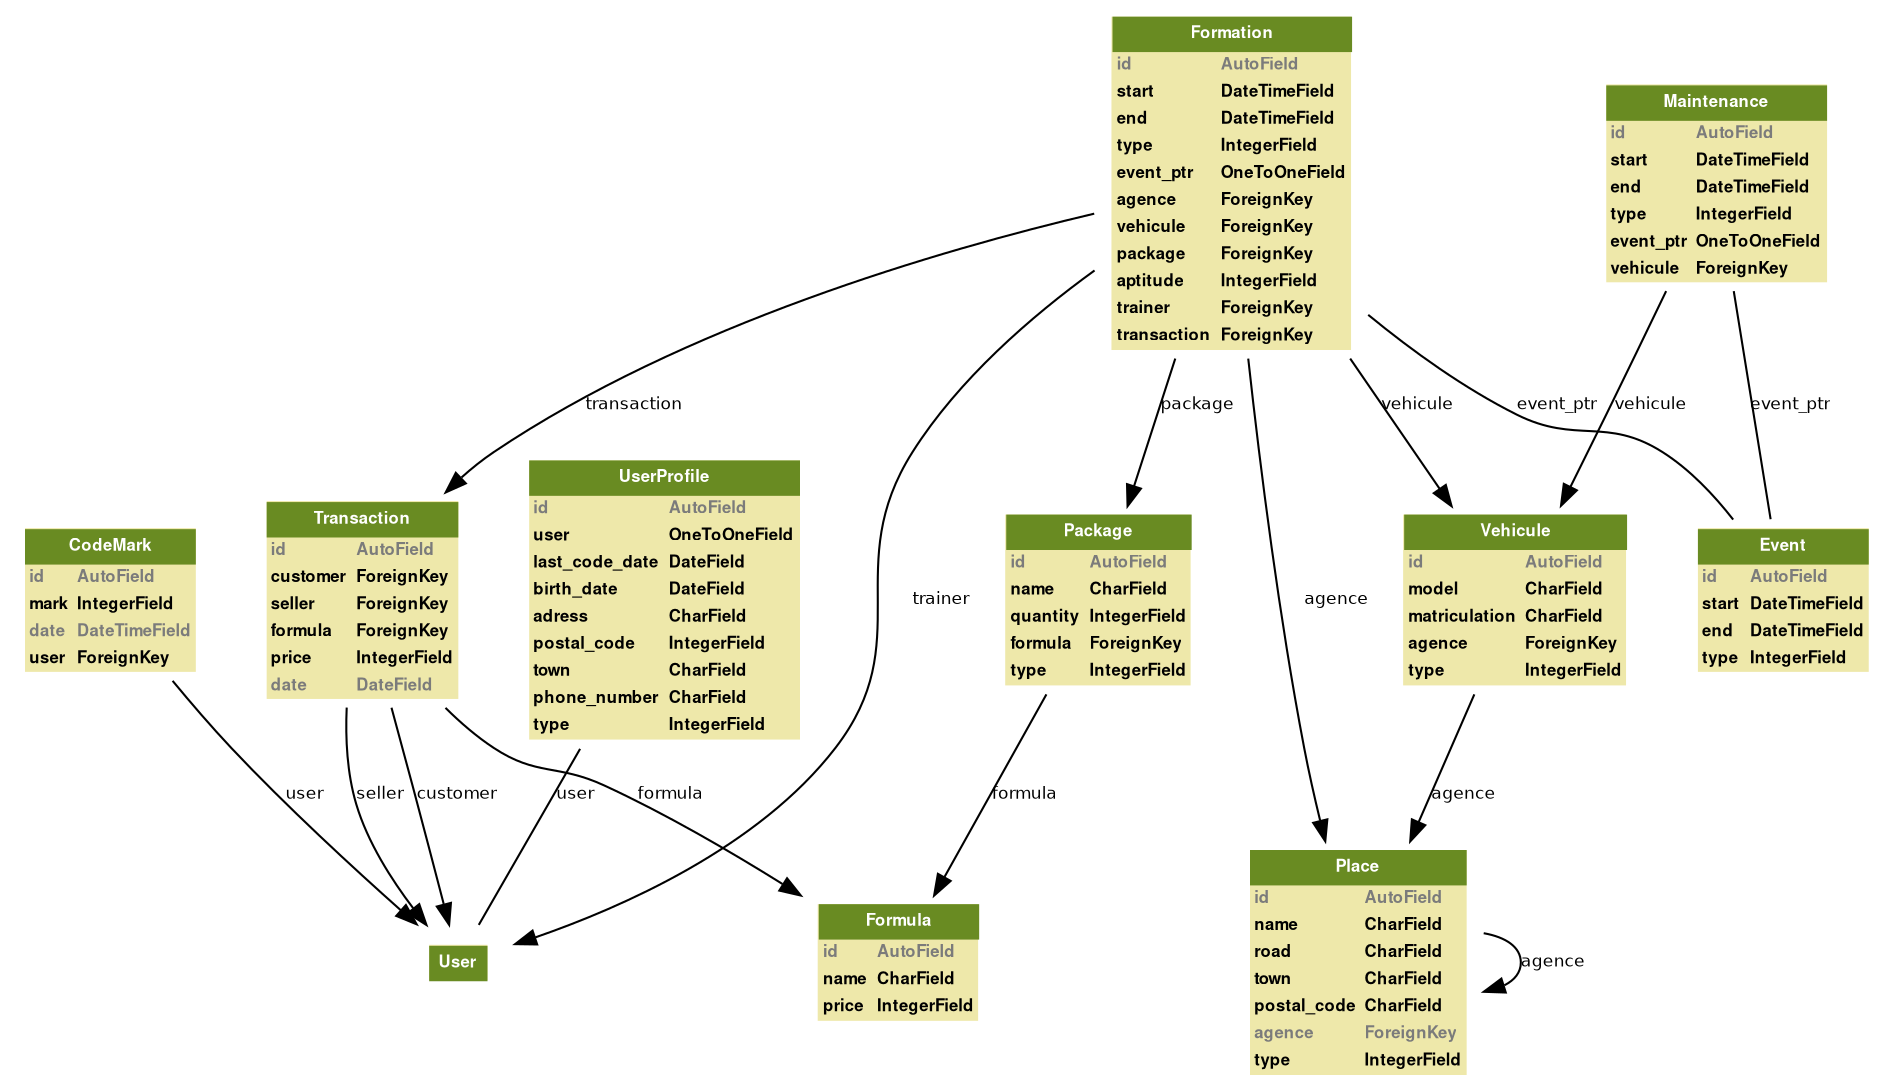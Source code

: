 
digraph name {
  fontname = "Helvetica"
  fontsize = 8

  node [
    fontname = "Helvetica"
    fontsize = 8
    shape = "plaintext"
  ]
  edge [
    fontname = "Helvetica"
    fontsize = 8
  ]






    jjhecdriverschool_common_models_UserProfile [label=<
    <TABLE BGCOLOR="palegoldenrod" BORDER="0" CELLBORDER="0" CELLSPACING="0">
     <TR><TD COLSPAN="2" CELLPADDING="4" ALIGN="CENTER" BGCOLOR="olivedrab4"
     ><FONT FACE="Helvetica Bold" COLOR="white"
     >UserProfile</FONT></TD></TR>



        <TR><TD ALIGN="LEFT" BORDER="0"
        ><FONT COLOR="#7B7B7B" FACE="Helvetica Bold">id</FONT
        ></TD>
        <TD ALIGN="LEFT"
        ><FONT COLOR="#7B7B7B" FACE="Helvetica Bold">AutoField</FONT
        ></TD></TR>

        <TR><TD ALIGN="LEFT" BORDER="0"
        ><FONT FACE="Helvetica Bold">user</FONT
        ></TD>
        <TD ALIGN="LEFT"
        ><FONT FACE="Helvetica Bold">OneToOneField</FONT
        ></TD></TR>

        <TR><TD ALIGN="LEFT" BORDER="0"
        ><FONT FACE="Helvetica Bold">last_code_date</FONT
        ></TD>
        <TD ALIGN="LEFT"
        ><FONT FACE="Helvetica Bold">DateField</FONT
        ></TD></TR>

        <TR><TD ALIGN="LEFT" BORDER="0"
        ><FONT FACE="Helvetica Bold">birth_date</FONT
        ></TD>
        <TD ALIGN="LEFT"
        ><FONT FACE="Helvetica Bold">DateField</FONT
        ></TD></TR>

        <TR><TD ALIGN="LEFT" BORDER="0"
        ><FONT FACE="Helvetica Bold">adress</FONT
        ></TD>
        <TD ALIGN="LEFT"
        ><FONT FACE="Helvetica Bold">CharField</FONT
        ></TD></TR>

        <TR><TD ALIGN="LEFT" BORDER="0"
        ><FONT FACE="Helvetica Bold">postal_code</FONT
        ></TD>
        <TD ALIGN="LEFT"
        ><FONT FACE="Helvetica Bold">IntegerField</FONT
        ></TD></TR>

        <TR><TD ALIGN="LEFT" BORDER="0"
        ><FONT FACE="Helvetica Bold">town</FONT
        ></TD>
        <TD ALIGN="LEFT"
        ><FONT FACE="Helvetica Bold">CharField</FONT
        ></TD></TR>

        <TR><TD ALIGN="LEFT" BORDER="0"
        ><FONT FACE="Helvetica Bold">phone_number</FONT
        ></TD>
        <TD ALIGN="LEFT"
        ><FONT FACE="Helvetica Bold">CharField</FONT
        ></TD></TR>

        <TR><TD ALIGN="LEFT" BORDER="0"
        ><FONT FACE="Helvetica Bold">type</FONT
        ></TD>
        <TD ALIGN="LEFT"
        ><FONT FACE="Helvetica Bold">IntegerField</FONT
        ></TD></TR>


    </TABLE>
    >]

    jjhecdriverschool_common_models_Place [label=<
    <TABLE BGCOLOR="palegoldenrod" BORDER="0" CELLBORDER="0" CELLSPACING="0">
     <TR><TD COLSPAN="2" CELLPADDING="4" ALIGN="CENTER" BGCOLOR="olivedrab4"
     ><FONT FACE="Helvetica Bold" COLOR="white"
     >Place</FONT></TD></TR>



        <TR><TD ALIGN="LEFT" BORDER="0"
        ><FONT COLOR="#7B7B7B" FACE="Helvetica Bold">id</FONT
        ></TD>
        <TD ALIGN="LEFT"
        ><FONT COLOR="#7B7B7B" FACE="Helvetica Bold">AutoField</FONT
        ></TD></TR>

        <TR><TD ALIGN="LEFT" BORDER="0"
        ><FONT FACE="Helvetica Bold">name</FONT
        ></TD>
        <TD ALIGN="LEFT"
        ><FONT FACE="Helvetica Bold">CharField</FONT
        ></TD></TR>

        <TR><TD ALIGN="LEFT" BORDER="0"
        ><FONT FACE="Helvetica Bold">road</FONT
        ></TD>
        <TD ALIGN="LEFT"
        ><FONT FACE="Helvetica Bold">CharField</FONT
        ></TD></TR>

        <TR><TD ALIGN="LEFT" BORDER="0"
        ><FONT FACE="Helvetica Bold">town</FONT
        ></TD>
        <TD ALIGN="LEFT"
        ><FONT FACE="Helvetica Bold">CharField</FONT
        ></TD></TR>

        <TR><TD ALIGN="LEFT" BORDER="0"
        ><FONT FACE="Helvetica Bold">postal_code</FONT
        ></TD>
        <TD ALIGN="LEFT"
        ><FONT FACE="Helvetica Bold">CharField</FONT
        ></TD></TR>

        <TR><TD ALIGN="LEFT" BORDER="0"
        ><FONT COLOR="#7B7B7B" FACE="Helvetica Bold">agence</FONT
        ></TD>
        <TD ALIGN="LEFT"
        ><FONT COLOR="#7B7B7B" FACE="Helvetica Bold">ForeignKey</FONT
        ></TD></TR>

        <TR><TD ALIGN="LEFT" BORDER="0"
        ><FONT FACE="Helvetica Bold">type</FONT
        ></TD>
        <TD ALIGN="LEFT"
        ><FONT FACE="Helvetica Bold">IntegerField</FONT
        ></TD></TR>


    </TABLE>
    >]

    jjhecdriverschool_common_models_Formula [label=<
    <TABLE BGCOLOR="palegoldenrod" BORDER="0" CELLBORDER="0" CELLSPACING="0">
     <TR><TD COLSPAN="2" CELLPADDING="4" ALIGN="CENTER" BGCOLOR="olivedrab4"
     ><FONT FACE="Helvetica Bold" COLOR="white"
     >Formula</FONT></TD></TR>



        <TR><TD ALIGN="LEFT" BORDER="0"
        ><FONT COLOR="#7B7B7B" FACE="Helvetica Bold">id</FONT
        ></TD>
        <TD ALIGN="LEFT"
        ><FONT COLOR="#7B7B7B" FACE="Helvetica Bold">AutoField</FONT
        ></TD></TR>

        <TR><TD ALIGN="LEFT" BORDER="0"
        ><FONT FACE="Helvetica Bold">name</FONT
        ></TD>
        <TD ALIGN="LEFT"
        ><FONT FACE="Helvetica Bold">CharField</FONT
        ></TD></TR>

        <TR><TD ALIGN="LEFT" BORDER="0"
        ><FONT FACE="Helvetica Bold">price</FONT
        ></TD>
        <TD ALIGN="LEFT"
        ><FONT FACE="Helvetica Bold">IntegerField</FONT
        ></TD></TR>


    </TABLE>
    >]

    jjhecdriverschool_common_models_Transaction [label=<
    <TABLE BGCOLOR="palegoldenrod" BORDER="0" CELLBORDER="0" CELLSPACING="0">
     <TR><TD COLSPAN="2" CELLPADDING="4" ALIGN="CENTER" BGCOLOR="olivedrab4"
     ><FONT FACE="Helvetica Bold" COLOR="white"
     >Transaction</FONT></TD></TR>



        <TR><TD ALIGN="LEFT" BORDER="0"
        ><FONT COLOR="#7B7B7B" FACE="Helvetica Bold">id</FONT
        ></TD>
        <TD ALIGN="LEFT"
        ><FONT COLOR="#7B7B7B" FACE="Helvetica Bold">AutoField</FONT
        ></TD></TR>

        <TR><TD ALIGN="LEFT" BORDER="0"
        ><FONT FACE="Helvetica Bold">customer</FONT
        ></TD>
        <TD ALIGN="LEFT"
        ><FONT FACE="Helvetica Bold">ForeignKey</FONT
        ></TD></TR>

        <TR><TD ALIGN="LEFT" BORDER="0"
        ><FONT FACE="Helvetica Bold">seller</FONT
        ></TD>
        <TD ALIGN="LEFT"
        ><FONT FACE="Helvetica Bold">ForeignKey</FONT
        ></TD></TR>

        <TR><TD ALIGN="LEFT" BORDER="0"
        ><FONT FACE="Helvetica Bold">formula</FONT
        ></TD>
        <TD ALIGN="LEFT"
        ><FONT FACE="Helvetica Bold">ForeignKey</FONT
        ></TD></TR>

        <TR><TD ALIGN="LEFT" BORDER="0"
        ><FONT FACE="Helvetica Bold">price</FONT
        ></TD>
        <TD ALIGN="LEFT"
        ><FONT FACE="Helvetica Bold">IntegerField</FONT
        ></TD></TR>

        <TR><TD ALIGN="LEFT" BORDER="0"
        ><FONT COLOR="#7B7B7B" FACE="Helvetica Bold">date</FONT
        ></TD>
        <TD ALIGN="LEFT"
        ><FONT COLOR="#7B7B7B" FACE="Helvetica Bold">DateField</FONT
        ></TD></TR>


    </TABLE>
    >]

    jjhecdriverschool_common_models_Package [label=<
    <TABLE BGCOLOR="palegoldenrod" BORDER="0" CELLBORDER="0" CELLSPACING="0">
     <TR><TD COLSPAN="2" CELLPADDING="4" ALIGN="CENTER" BGCOLOR="olivedrab4"
     ><FONT FACE="Helvetica Bold" COLOR="white"
     >Package</FONT></TD></TR>



        <TR><TD ALIGN="LEFT" BORDER="0"
        ><FONT COLOR="#7B7B7B" FACE="Helvetica Bold">id</FONT
        ></TD>
        <TD ALIGN="LEFT"
        ><FONT COLOR="#7B7B7B" FACE="Helvetica Bold">AutoField</FONT
        ></TD></TR>

        <TR><TD ALIGN="LEFT" BORDER="0"
        ><FONT FACE="Helvetica Bold">name</FONT
        ></TD>
        <TD ALIGN="LEFT"
        ><FONT FACE="Helvetica Bold">CharField</FONT
        ></TD></TR>

        <TR><TD ALIGN="LEFT" BORDER="0"
        ><FONT FACE="Helvetica Bold">quantity</FONT
        ></TD>
        <TD ALIGN="LEFT"
        ><FONT FACE="Helvetica Bold">IntegerField</FONT
        ></TD></TR>

        <TR><TD ALIGN="LEFT" BORDER="0"
        ><FONT FACE="Helvetica Bold">formula</FONT
        ></TD>
        <TD ALIGN="LEFT"
        ><FONT FACE="Helvetica Bold">ForeignKey</FONT
        ></TD></TR>

        <TR><TD ALIGN="LEFT" BORDER="0"
        ><FONT FACE="Helvetica Bold">type</FONT
        ></TD>
        <TD ALIGN="LEFT"
        ><FONT FACE="Helvetica Bold">IntegerField</FONT
        ></TD></TR>


    </TABLE>
    >]

    jjhecdriverschool_common_models_Vehicule [label=<
    <TABLE BGCOLOR="palegoldenrod" BORDER="0" CELLBORDER="0" CELLSPACING="0">
     <TR><TD COLSPAN="2" CELLPADDING="4" ALIGN="CENTER" BGCOLOR="olivedrab4"
     ><FONT FACE="Helvetica Bold" COLOR="white"
     >Vehicule</FONT></TD></TR>



        <TR><TD ALIGN="LEFT" BORDER="0"
        ><FONT COLOR="#7B7B7B" FACE="Helvetica Bold">id</FONT
        ></TD>
        <TD ALIGN="LEFT"
        ><FONT COLOR="#7B7B7B" FACE="Helvetica Bold">AutoField</FONT
        ></TD></TR>

        <TR><TD ALIGN="LEFT" BORDER="0"
        ><FONT FACE="Helvetica Bold">model</FONT
        ></TD>
        <TD ALIGN="LEFT"
        ><FONT FACE="Helvetica Bold">CharField</FONT
        ></TD></TR>

        <TR><TD ALIGN="LEFT" BORDER="0"
        ><FONT FACE="Helvetica Bold">matriculation</FONT
        ></TD>
        <TD ALIGN="LEFT"
        ><FONT FACE="Helvetica Bold">CharField</FONT
        ></TD></TR>

        <TR><TD ALIGN="LEFT" BORDER="0"
        ><FONT FACE="Helvetica Bold">agence</FONT
        ></TD>
        <TD ALIGN="LEFT"
        ><FONT FACE="Helvetica Bold">ForeignKey</FONT
        ></TD></TR>

        <TR><TD ALIGN="LEFT" BORDER="0"
        ><FONT FACE="Helvetica Bold">type</FONT
        ></TD>
        <TD ALIGN="LEFT"
        ><FONT FACE="Helvetica Bold">IntegerField</FONT
        ></TD></TR>


    </TABLE>
    >]

    jjhecdriverschool_common_models_Event [label=<
    <TABLE BGCOLOR="palegoldenrod" BORDER="0" CELLBORDER="0" CELLSPACING="0">
     <TR><TD COLSPAN="2" CELLPADDING="4" ALIGN="CENTER" BGCOLOR="olivedrab4"
     ><FONT FACE="Helvetica Bold" COLOR="white"
     >Event</FONT></TD></TR>



        <TR><TD ALIGN="LEFT" BORDER="0"
        ><FONT COLOR="#7B7B7B" FACE="Helvetica Bold">id</FONT
        ></TD>
        <TD ALIGN="LEFT"
        ><FONT COLOR="#7B7B7B" FACE="Helvetica Bold">AutoField</FONT
        ></TD></TR>

        <TR><TD ALIGN="LEFT" BORDER="0"
        ><FONT FACE="Helvetica Bold">start</FONT
        ></TD>
        <TD ALIGN="LEFT"
        ><FONT FACE="Helvetica Bold">DateTimeField</FONT
        ></TD></TR>

        <TR><TD ALIGN="LEFT" BORDER="0"
        ><FONT FACE="Helvetica Bold">end</FONT
        ></TD>
        <TD ALIGN="LEFT"
        ><FONT FACE="Helvetica Bold">DateTimeField</FONT
        ></TD></TR>

        <TR><TD ALIGN="LEFT" BORDER="0"
        ><FONT FACE="Helvetica Bold">type</FONT
        ></TD>
        <TD ALIGN="LEFT"
        ><FONT FACE="Helvetica Bold">IntegerField</FONT
        ></TD></TR>


    </TABLE>
    >]

    jjhecdriverschool_common_models_Maintenance [label=<
    <TABLE BGCOLOR="palegoldenrod" BORDER="0" CELLBORDER="0" CELLSPACING="0">
     <TR><TD COLSPAN="2" CELLPADDING="4" ALIGN="CENTER" BGCOLOR="olivedrab4"
     ><FONT FACE="Helvetica Bold" COLOR="white"
     >Maintenance</FONT></TD></TR>



        <TR><TD ALIGN="LEFT" BORDER="0"
        ><FONT COLOR="#7B7B7B" FACE="Helvetica Bold">id</FONT
        ></TD>
        <TD ALIGN="LEFT"
        ><FONT COLOR="#7B7B7B" FACE="Helvetica Bold">AutoField</FONT
        ></TD></TR>

        <TR><TD ALIGN="LEFT" BORDER="0"
        ><FONT FACE="Helvetica Bold">start</FONT
        ></TD>
        <TD ALIGN="LEFT"
        ><FONT FACE="Helvetica Bold">DateTimeField</FONT
        ></TD></TR>

        <TR><TD ALIGN="LEFT" BORDER="0"
        ><FONT FACE="Helvetica Bold">end</FONT
        ></TD>
        <TD ALIGN="LEFT"
        ><FONT FACE="Helvetica Bold">DateTimeField</FONT
        ></TD></TR>

        <TR><TD ALIGN="LEFT" BORDER="0"
        ><FONT FACE="Helvetica Bold">type</FONT
        ></TD>
        <TD ALIGN="LEFT"
        ><FONT FACE="Helvetica Bold">IntegerField</FONT
        ></TD></TR>

        <TR><TD ALIGN="LEFT" BORDER="0"
        ><FONT FACE="Helvetica Bold">event_ptr</FONT
        ></TD>
        <TD ALIGN="LEFT"
        ><FONT FACE="Helvetica Bold">OneToOneField</FONT
        ></TD></TR>

        <TR><TD ALIGN="LEFT" BORDER="0"
        ><FONT FACE="Helvetica Bold">vehicule</FONT
        ></TD>
        <TD ALIGN="LEFT"
        ><FONT FACE="Helvetica Bold">ForeignKey</FONT
        ></TD></TR>


    </TABLE>
    >]

    jjhecdriverschool_common_models_CodeMark [label=<
    <TABLE BGCOLOR="palegoldenrod" BORDER="0" CELLBORDER="0" CELLSPACING="0">
     <TR><TD COLSPAN="2" CELLPADDING="4" ALIGN="CENTER" BGCOLOR="olivedrab4"
     ><FONT FACE="Helvetica Bold" COLOR="white"
     >CodeMark</FONT></TD></TR>



        <TR><TD ALIGN="LEFT" BORDER="0"
        ><FONT COLOR="#7B7B7B" FACE="Helvetica Bold">id</FONT
        ></TD>
        <TD ALIGN="LEFT"
        ><FONT COLOR="#7B7B7B" FACE="Helvetica Bold">AutoField</FONT
        ></TD></TR>

        <TR><TD ALIGN="LEFT" BORDER="0"
        ><FONT FACE="Helvetica Bold">mark</FONT
        ></TD>
        <TD ALIGN="LEFT"
        ><FONT FACE="Helvetica Bold">IntegerField</FONT
        ></TD></TR>

        <TR><TD ALIGN="LEFT" BORDER="0"
        ><FONT COLOR="#7B7B7B" FACE="Helvetica Bold">date</FONT
        ></TD>
        <TD ALIGN="LEFT"
        ><FONT COLOR="#7B7B7B" FACE="Helvetica Bold">DateTimeField</FONT
        ></TD></TR>

        <TR><TD ALIGN="LEFT" BORDER="0"
        ><FONT FACE="Helvetica Bold">user</FONT
        ></TD>
        <TD ALIGN="LEFT"
        ><FONT FACE="Helvetica Bold">ForeignKey</FONT
        ></TD></TR>


    </TABLE>
    >]

    jjhecdriverschool_common_models_Formation [label=<
    <TABLE BGCOLOR="palegoldenrod" BORDER="0" CELLBORDER="0" CELLSPACING="0">
     <TR><TD COLSPAN="2" CELLPADDING="4" ALIGN="CENTER" BGCOLOR="olivedrab4"
     ><FONT FACE="Helvetica Bold" COLOR="white"
     >Formation</FONT></TD></TR>



        <TR><TD ALIGN="LEFT" BORDER="0"
        ><FONT COLOR="#7B7B7B" FACE="Helvetica Bold">id</FONT
        ></TD>
        <TD ALIGN="LEFT"
        ><FONT COLOR="#7B7B7B" FACE="Helvetica Bold">AutoField</FONT
        ></TD></TR>

        <TR><TD ALIGN="LEFT" BORDER="0"
        ><FONT FACE="Helvetica Bold">start</FONT
        ></TD>
        <TD ALIGN="LEFT"
        ><FONT FACE="Helvetica Bold">DateTimeField</FONT
        ></TD></TR>

        <TR><TD ALIGN="LEFT" BORDER="0"
        ><FONT FACE="Helvetica Bold">end</FONT
        ></TD>
        <TD ALIGN="LEFT"
        ><FONT FACE="Helvetica Bold">DateTimeField</FONT
        ></TD></TR>

        <TR><TD ALIGN="LEFT" BORDER="0"
        ><FONT FACE="Helvetica Bold">type</FONT
        ></TD>
        <TD ALIGN="LEFT"
        ><FONT FACE="Helvetica Bold">IntegerField</FONT
        ></TD></TR>

        <TR><TD ALIGN="LEFT" BORDER="0"
        ><FONT FACE="Helvetica Bold">event_ptr</FONT
        ></TD>
        <TD ALIGN="LEFT"
        ><FONT FACE="Helvetica Bold">OneToOneField</FONT
        ></TD></TR>

        <TR><TD ALIGN="LEFT" BORDER="0"
        ><FONT FACE="Helvetica Bold">agence</FONT
        ></TD>
        <TD ALIGN="LEFT"
        ><FONT FACE="Helvetica Bold">ForeignKey</FONT
        ></TD></TR>

        <TR><TD ALIGN="LEFT" BORDER="0"
        ><FONT FACE="Helvetica Bold">vehicule</FONT
        ></TD>
        <TD ALIGN="LEFT"
        ><FONT FACE="Helvetica Bold">ForeignKey</FONT
        ></TD></TR>

        <TR><TD ALIGN="LEFT" BORDER="0"
        ><FONT FACE="Helvetica Bold">package</FONT
        ></TD>
        <TD ALIGN="LEFT"
        ><FONT FACE="Helvetica Bold">ForeignKey</FONT
        ></TD></TR>

        <TR><TD ALIGN="LEFT" BORDER="0"
        ><FONT FACE="Helvetica Bold">aptitude</FONT
        ></TD>
        <TD ALIGN="LEFT"
        ><FONT FACE="Helvetica Bold">IntegerField</FONT
        ></TD></TR>

        <TR><TD ALIGN="LEFT" BORDER="0"
        ><FONT FACE="Helvetica Bold">trainer</FONT
        ></TD>
        <TD ALIGN="LEFT"
        ><FONT FACE="Helvetica Bold">ForeignKey</FONT
        ></TD></TR>

        <TR><TD ALIGN="LEFT" BORDER="0"
        ><FONT FACE="Helvetica Bold">transaction</FONT
        ></TD>
        <TD ALIGN="LEFT"
        ><FONT FACE="Helvetica Bold">ForeignKey</FONT
        ></TD></TR>


    </TABLE>
    >]








    django_contrib_auth_models_User [label=<
        <TABLE BGCOLOR="palegoldenrod" BORDER="0" CELLBORDER="0" CELLSPACING="0">
        <TR><TD COLSPAN="2" CELLPADDING="4" ALIGN="CENTER" BGCOLOR="olivedrab4"
        ><FONT FACE="Helvetica Bold" COLOR="white"
        >User</FONT></TD></TR>
        </TABLE>
        >]

    jjhecdriverschool_common_models_UserProfile -> django_contrib_auth_models_User
    [label="user"] [arrowhead=none arrowtail=none];




    jjhecdriverschool_common_models_Place -> jjhecdriverschool_common_models_Place
    [label="agence"] ;






    django_contrib_auth_models_User [label=<
        <TABLE BGCOLOR="palegoldenrod" BORDER="0" CELLBORDER="0" CELLSPACING="0">
        <TR><TD COLSPAN="2" CELLPADDING="4" ALIGN="CENTER" BGCOLOR="olivedrab4"
        ><FONT FACE="Helvetica Bold" COLOR="white"
        >User</FONT></TD></TR>
        </TABLE>
        >]

    jjhecdriverschool_common_models_Transaction -> django_contrib_auth_models_User
    [label="customer"] ;


    django_contrib_auth_models_User [label=<
        <TABLE BGCOLOR="palegoldenrod" BORDER="0" CELLBORDER="0" CELLSPACING="0">
        <TR><TD COLSPAN="2" CELLPADDING="4" ALIGN="CENTER" BGCOLOR="olivedrab4"
        ><FONT FACE="Helvetica Bold" COLOR="white"
        >User</FONT></TD></TR>
        </TABLE>
        >]

    jjhecdriverschool_common_models_Transaction -> django_contrib_auth_models_User
    [label="seller"] ;


    jjhecdriverschool_common_models_Transaction -> jjhecdriverschool_common_models_Formula
    [label="formula"] ;




    jjhecdriverschool_common_models_Package -> jjhecdriverschool_common_models_Formula
    [label="formula"] ;




    jjhecdriverschool_common_models_Vehicule -> jjhecdriverschool_common_models_Place
    [label="agence"] ;






    jjhecdriverschool_common_models_Maintenance -> jjhecdriverschool_common_models_Event
    [label="event_ptr"] [arrowhead=none arrowtail=none];


    jjhecdriverschool_common_models_Maintenance -> jjhecdriverschool_common_models_Vehicule
    [label="vehicule"] ;




    django_contrib_auth_models_User [label=<
        <TABLE BGCOLOR="palegoldenrod" BORDER="0" CELLBORDER="0" CELLSPACING="0">
        <TR><TD COLSPAN="2" CELLPADDING="4" ALIGN="CENTER" BGCOLOR="olivedrab4"
        ><FONT FACE="Helvetica Bold" COLOR="white"
        >User</FONT></TD></TR>
        </TABLE>
        >]

    jjhecdriverschool_common_models_CodeMark -> django_contrib_auth_models_User
    [label="user"] ;




    jjhecdriverschool_common_models_Formation -> jjhecdriverschool_common_models_Event
    [label="event_ptr"] [arrowhead=none arrowtail=none];


    jjhecdriverschool_common_models_Formation -> jjhecdriverschool_common_models_Place
    [label="agence"] ;


    jjhecdriverschool_common_models_Formation -> jjhecdriverschool_common_models_Vehicule
    [label="vehicule"] ;


    jjhecdriverschool_common_models_Formation -> jjhecdriverschool_common_models_Package
    [label="package"] ;


    django_contrib_auth_models_User [label=<
        <TABLE BGCOLOR="palegoldenrod" BORDER="0" CELLBORDER="0" CELLSPACING="0">
        <TR><TD COLSPAN="2" CELLPADDING="4" ALIGN="CENTER" BGCOLOR="olivedrab4"
        ><FONT FACE="Helvetica Bold" COLOR="white"
        >User</FONT></TD></TR>
        </TABLE>
        >]

    jjhecdriverschool_common_models_Formation -> django_contrib_auth_models_User
    [label="trainer"] ;


    jjhecdriverschool_common_models_Formation -> jjhecdriverschool_common_models_Transaction
    [label="transaction"] ;




}

